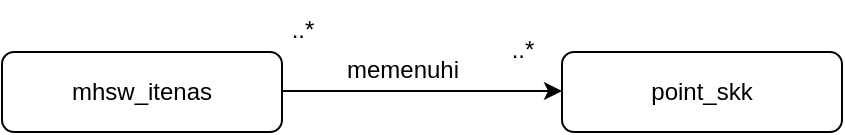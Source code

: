 <mxfile version="21.1.2" type="github">
  <diagram name="Page-1" id="zzP6zcWsxsin9byD7Z54">
    <mxGraphModel dx="1120" dy="1653" grid="1" gridSize="10" guides="1" tooltips="1" connect="1" arrows="1" fold="1" page="1" pageScale="1" pageWidth="827" pageHeight="1169" math="0" shadow="0">
      <root>
        <mxCell id="0" />
        <mxCell id="1" parent="0" />
        <mxCell id="gXNax3AJquzVuU-84joE-3" value="mhsw_itenas" style="rounded=1;whiteSpace=wrap;html=1;" vertex="1" parent="1">
          <mxGeometry x="140" y="-439" width="140" height="40" as="geometry" />
        </mxCell>
        <mxCell id="gXNax3AJquzVuU-84joE-5" style="edgeStyle=orthogonalEdgeStyle;rounded=0;orthogonalLoop=1;jettySize=auto;html=1;exitX=1;exitY=0.5;exitDx=0;exitDy=0;" edge="1" parent="1">
          <mxGeometry relative="1" as="geometry">
            <mxPoint x="420" y="-419.5" as="targetPoint" />
            <mxPoint x="280" y="-419.5" as="sourcePoint" />
          </mxGeometry>
        </mxCell>
        <mxCell id="gXNax3AJquzVuU-84joE-6" value="point_skk" style="rounded=1;whiteSpace=wrap;html=1;" vertex="1" parent="1">
          <mxGeometry x="420" y="-439" width="140" height="40" as="geometry" />
        </mxCell>
        <mxCell id="gXNax3AJquzVuU-84joE-7" value="memenuhi" style="text;html=1;align=center;verticalAlign=middle;resizable=0;points=[];autosize=1;strokeColor=none;fillColor=none;" vertex="1" parent="1">
          <mxGeometry x="300" y="-445" width="80" height="30" as="geometry" />
        </mxCell>
        <mxCell id="gXNax3AJquzVuU-84joE-8" value="..*" style="text;html=1;align=center;verticalAlign=middle;resizable=0;points=[];autosize=1;strokeColor=none;fillColor=none;" vertex="1" parent="1">
          <mxGeometry x="385" y="-455" width="30" height="30" as="geometry" />
        </mxCell>
        <mxCell id="gXNax3AJquzVuU-84joE-9" value="..*" style="text;html=1;align=center;verticalAlign=middle;resizable=0;points=[];autosize=1;strokeColor=none;fillColor=none;" vertex="1" parent="1">
          <mxGeometry x="275" y="-465" width="30" height="30" as="geometry" />
        </mxCell>
      </root>
    </mxGraphModel>
  </diagram>
</mxfile>

